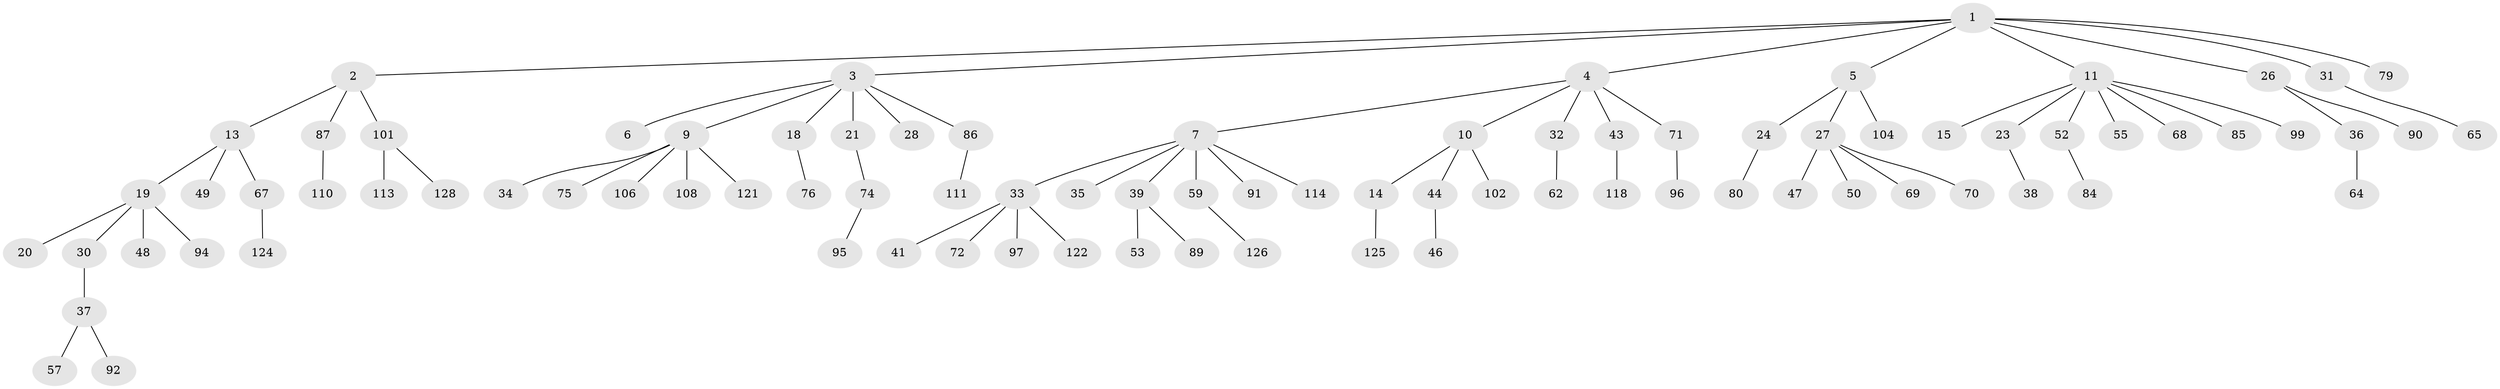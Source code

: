 // Generated by graph-tools (version 1.1) at 2025/24/03/03/25 07:24:05]
// undirected, 88 vertices, 87 edges
graph export_dot {
graph [start="1"]
  node [color=gray90,style=filled];
  1 [super="+8"];
  2 [super="+63"];
  3 [super="+78"];
  4 [super="+25"];
  5 [super="+17"];
  6;
  7 [super="+29"];
  9 [super="+16"];
  10 [super="+12"];
  11 [super="+42"];
  13;
  14 [super="+51"];
  15;
  18;
  19 [super="+22"];
  20;
  21 [super="+66"];
  23 [super="+81"];
  24 [super="+127"];
  26 [super="+82"];
  27 [super="+40"];
  28;
  30;
  31 [super="+61"];
  32 [super="+98"];
  33 [super="+120"];
  34 [super="+54"];
  35;
  36 [super="+56"];
  37 [super="+60"];
  38 [super="+117"];
  39;
  41 [super="+109"];
  43 [super="+123"];
  44 [super="+45"];
  46 [super="+83"];
  47;
  48;
  49 [super="+112"];
  50 [super="+115"];
  52 [super="+58"];
  53 [super="+100"];
  55;
  57;
  59 [super="+77"];
  62 [super="+105"];
  64;
  65 [super="+73"];
  67 [super="+129"];
  68 [super="+119"];
  69;
  70;
  71 [super="+88"];
  72 [super="+103"];
  74;
  75;
  76;
  79;
  80;
  84;
  85 [super="+93"];
  86 [super="+116"];
  87;
  89;
  90;
  91;
  92;
  94;
  95;
  96;
  97;
  99;
  101 [super="+107"];
  102;
  104;
  106;
  108;
  110;
  111;
  113;
  114;
  118;
  121;
  122;
  124;
  125;
  126;
  128;
  1 -- 2;
  1 -- 3;
  1 -- 4;
  1 -- 5;
  1 -- 26;
  1 -- 31;
  1 -- 11;
  1 -- 79;
  2 -- 13;
  2 -- 101;
  2 -- 87;
  3 -- 6;
  3 -- 9;
  3 -- 18;
  3 -- 21;
  3 -- 28;
  3 -- 86;
  4 -- 7;
  4 -- 10;
  4 -- 32;
  4 -- 71;
  4 -- 43;
  5 -- 24;
  5 -- 104;
  5 -- 27;
  7 -- 33;
  7 -- 59;
  7 -- 91;
  7 -- 114;
  7 -- 35;
  7 -- 39;
  9 -- 75;
  9 -- 106;
  9 -- 108;
  9 -- 121;
  9 -- 34;
  10 -- 14;
  10 -- 44;
  10 -- 102;
  11 -- 15;
  11 -- 23;
  11 -- 52;
  11 -- 99;
  11 -- 68;
  11 -- 85;
  11 -- 55;
  13 -- 19;
  13 -- 49;
  13 -- 67;
  14 -- 125;
  18 -- 76;
  19 -- 20;
  19 -- 48;
  19 -- 94;
  19 -- 30;
  21 -- 74;
  23 -- 38;
  24 -- 80;
  26 -- 36;
  26 -- 90;
  27 -- 50;
  27 -- 69;
  27 -- 70;
  27 -- 47;
  30 -- 37;
  31 -- 65;
  32 -- 62;
  33 -- 41;
  33 -- 72;
  33 -- 97;
  33 -- 122;
  36 -- 64;
  37 -- 57;
  37 -- 92;
  39 -- 53;
  39 -- 89;
  43 -- 118;
  44 -- 46;
  52 -- 84;
  59 -- 126;
  67 -- 124;
  71 -- 96;
  74 -- 95;
  86 -- 111;
  87 -- 110;
  101 -- 128;
  101 -- 113;
}
